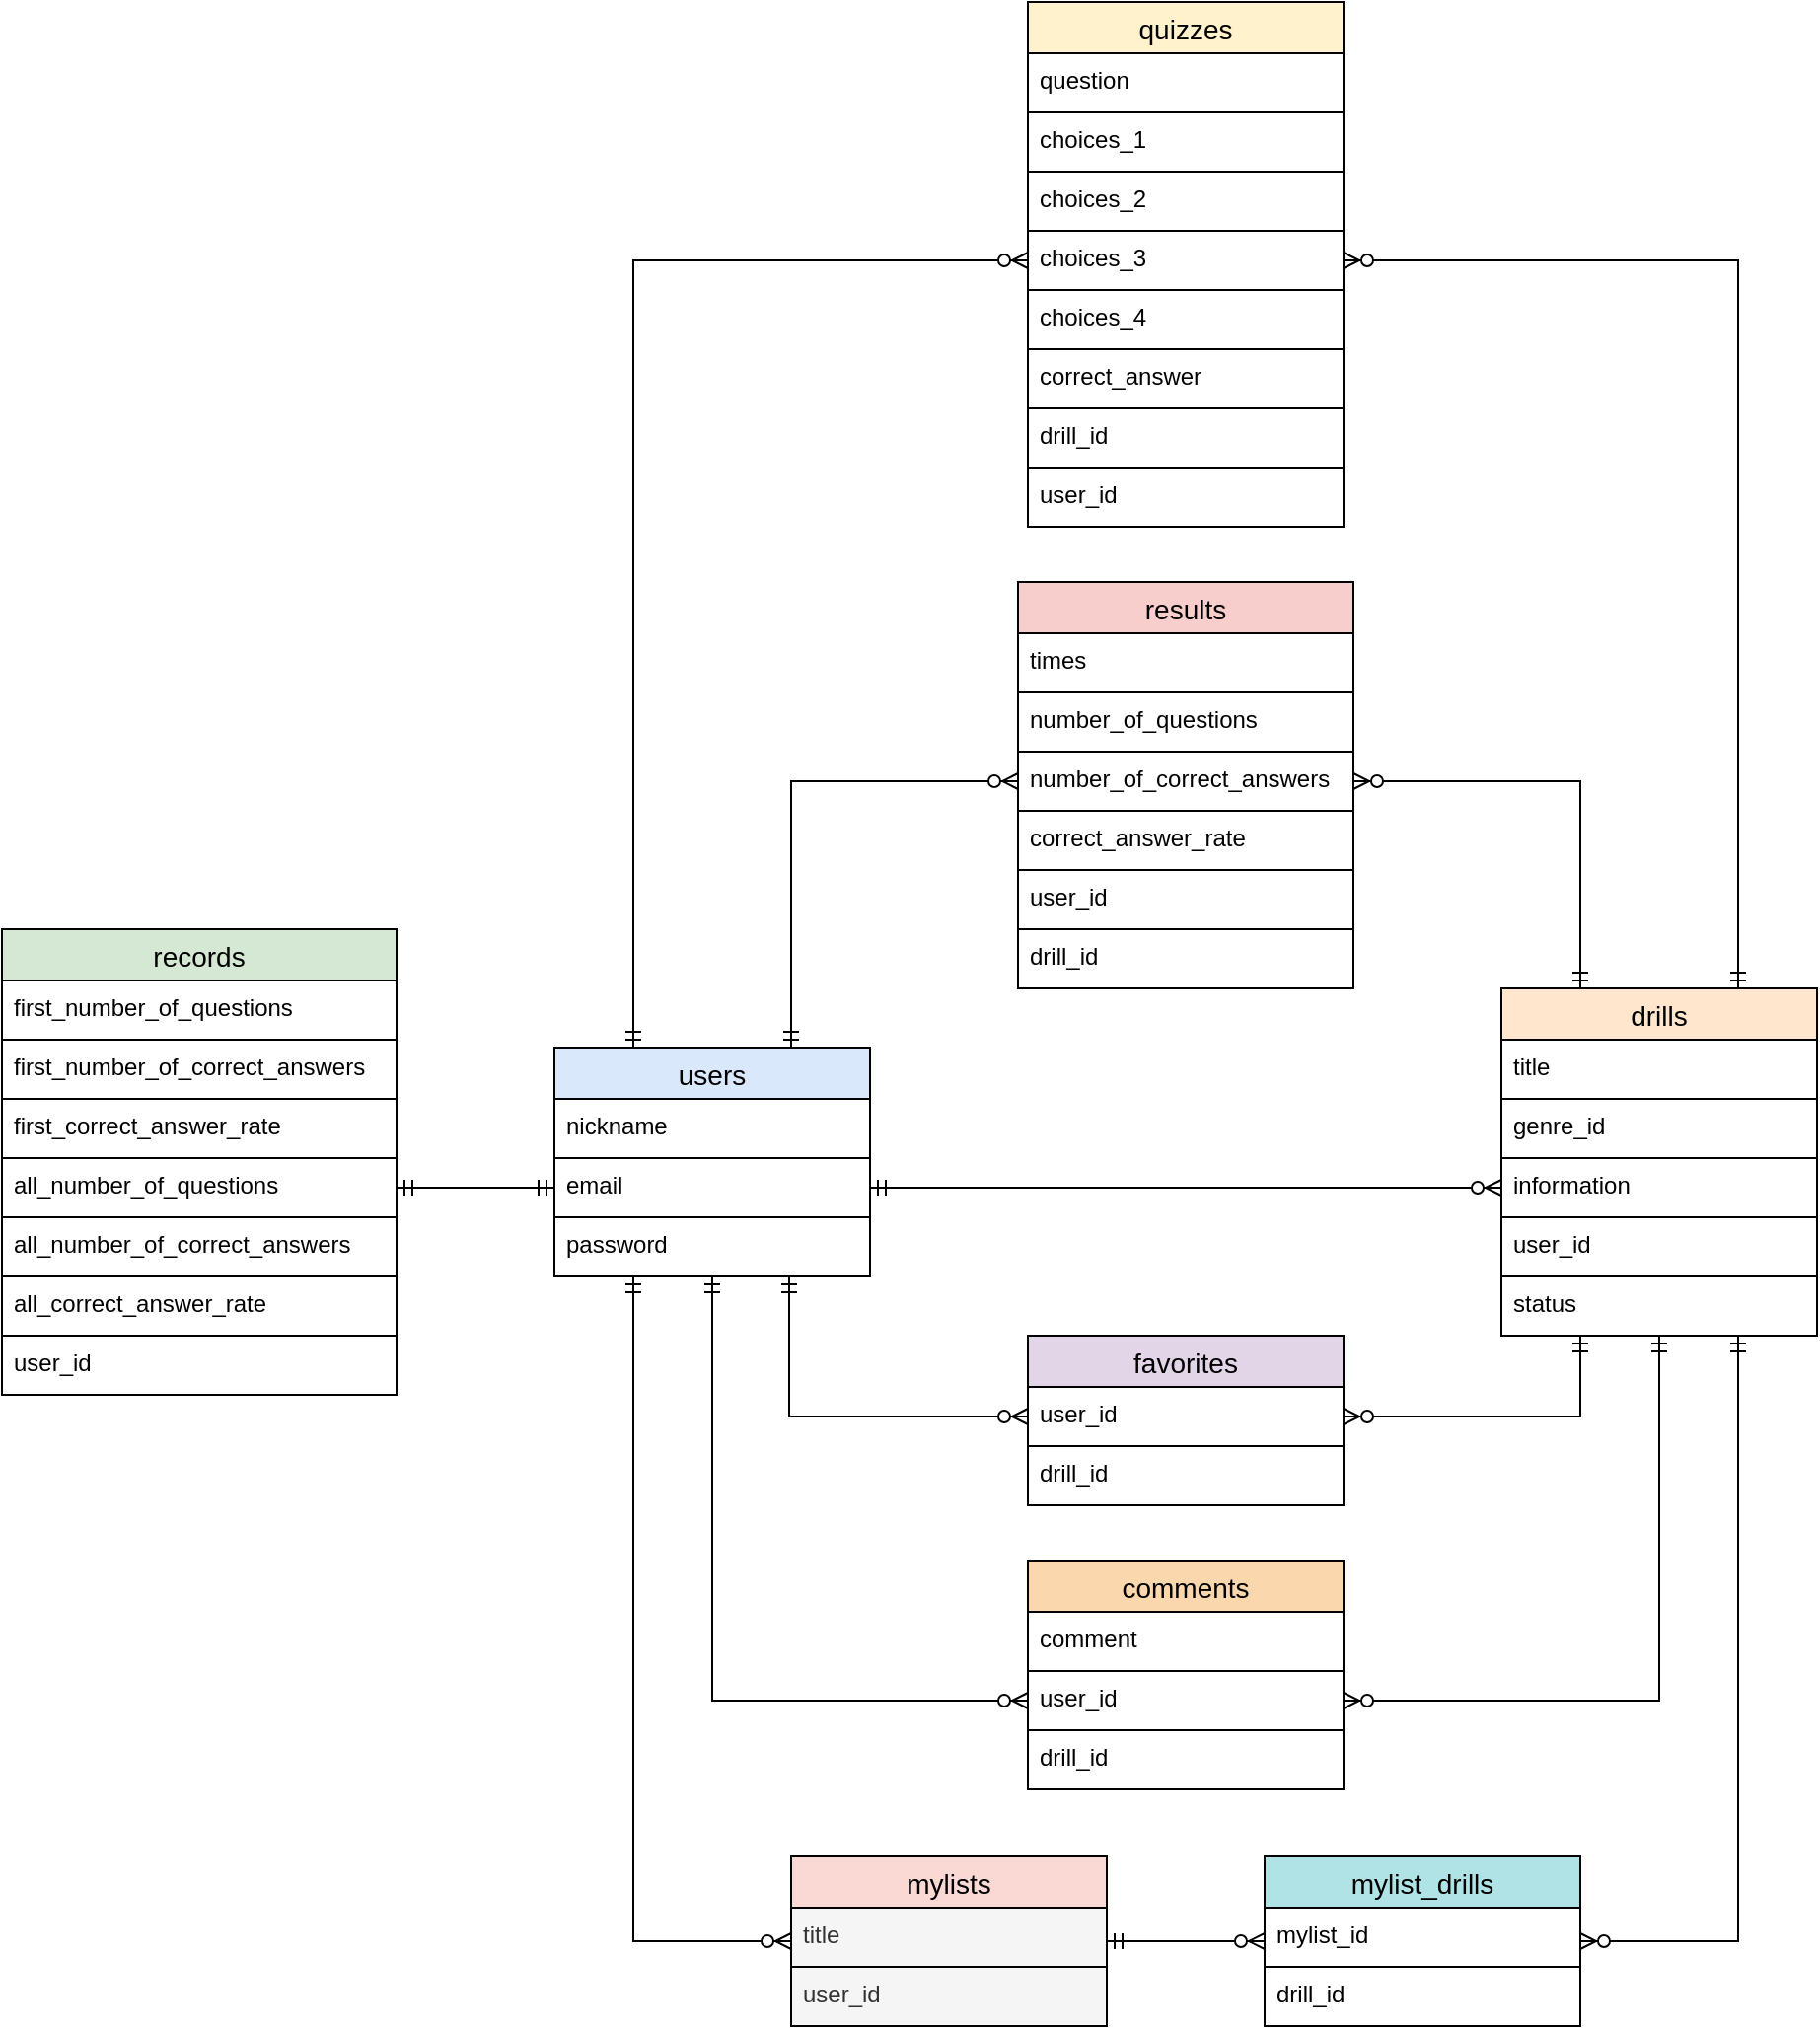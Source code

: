 <mxfile>
    <diagram id="KesaEAgnEl944K2HEM8J" name="ER図">
        <mxGraphModel dx="598" dy="456" grid="1" gridSize="10" guides="0" tooltips="1" connect="1" arrows="1" fold="1" page="1" pageScale="1" pageWidth="827" pageHeight="1169" background="#ffffff" math="0" shadow="0">
            <root>
                <mxCell id="0"/>
                <mxCell id="1" parent="0"/>
                <mxCell id="2" value="records" style="swimlane;fontStyle=0;childLayout=stackLayout;horizontal=1;startSize=26;horizontalStack=0;resizeParent=1;resizeParentMax=0;resizeLast=0;collapsible=1;marginBottom=0;align=center;fontSize=14;strokeColor=#000000;fillColor=#d5e8d4;fontColor=#000000;" parent="1" vertex="1">
                    <mxGeometry x="40" y="520" width="200" height="236" as="geometry"/>
                </mxCell>
                <mxCell id="3" value="first_number_of_questions" style="text;strokeColor=#000000;fillColor=#FFFFFF;spacingLeft=4;spacingRight=4;overflow=hidden;rotatable=0;points=[[0,0.5],[1,0.5]];portConstraint=eastwest;fontSize=12;fontColor=#000000;" parent="2" vertex="1">
                    <mxGeometry y="26" width="200" height="30" as="geometry"/>
                </mxCell>
                <mxCell id="4" value="first_number_of_correct_answers" style="text;strokeColor=#000000;fillColor=#FFFFFF;spacingLeft=4;spacingRight=4;overflow=hidden;rotatable=0;points=[[0,0.5],[1,0.5]];portConstraint=eastwest;fontSize=12;fontColor=#000000;" parent="2" vertex="1">
                    <mxGeometry y="56" width="200" height="30" as="geometry"/>
                </mxCell>
                <mxCell id="5" value="first_correct_answer_rate" style="text;strokeColor=#000000;fillColor=#FFFFFF;spacingLeft=4;spacingRight=4;overflow=hidden;rotatable=0;points=[[0,0.5],[1,0.5]];portConstraint=eastwest;fontSize=12;fontColor=#000000;" parent="2" vertex="1">
                    <mxGeometry y="86" width="200" height="30" as="geometry"/>
                </mxCell>
                <mxCell id="6" value="all_number_of_questions" style="text;strokeColor=#000000;fillColor=#FFFFFF;spacingLeft=4;spacingRight=4;overflow=hidden;rotatable=0;points=[[0,0.5],[1,0.5]];portConstraint=eastwest;fontSize=12;fontColor=#000000;" parent="2" vertex="1">
                    <mxGeometry y="116" width="200" height="30" as="geometry"/>
                </mxCell>
                <mxCell id="9" value="all_number_of_correct_answers" style="text;strokeColor=#000000;fillColor=#FFFFFF;spacingLeft=4;spacingRight=4;overflow=hidden;rotatable=0;points=[[0,0.5],[1,0.5]];portConstraint=eastwest;fontSize=12;fontColor=#000000;" parent="2" vertex="1">
                    <mxGeometry y="146" width="200" height="30" as="geometry"/>
                </mxCell>
                <mxCell id="8" value="all_correct_answer_rate" style="text;strokeColor=#000000;fillColor=#FFFFFF;spacingLeft=4;spacingRight=4;overflow=hidden;rotatable=0;points=[[0,0.5],[1,0.5]];portConstraint=eastwest;fontSize=12;fontColor=#000000;" parent="2" vertex="1">
                    <mxGeometry y="176" width="200" height="30" as="geometry"/>
                </mxCell>
                <mxCell id="7" value="user_id" style="text;strokeColor=#000000;fillColor=#FFFFFF;spacingLeft=4;spacingRight=4;overflow=hidden;rotatable=0;points=[[0,0.5],[1,0.5]];portConstraint=eastwest;fontSize=12;fontColor=#000000;" parent="2" vertex="1">
                    <mxGeometry y="206" width="200" height="30" as="geometry"/>
                </mxCell>
                <mxCell id="49" style="edgeStyle=orthogonalEdgeStyle;html=1;exitX=0.75;exitY=0;exitDx=0;exitDy=0;endArrow=ERzeroToMany;fontSize=12;startArrow=ERmandOne;rounded=0;entryX=0;entryY=0.5;entryDx=0;entryDy=0;strokeColor=#000000;fontColor=#000000;" parent="1" source="10" target="32" edge="1">
                    <mxGeometry relative="1" as="geometry">
                        <mxPoint x="550" y="440" as="targetPoint"/>
                    </mxGeometry>
                </mxCell>
                <mxCell id="10" value="users" style="swimlane;fontStyle=0;childLayout=stackLayout;horizontal=1;startSize=26;horizontalStack=0;resizeParent=1;resizeParentMax=0;resizeLast=0;collapsible=1;marginBottom=0;align=center;fontSize=14;strokeColor=#000000;fillColor=#dae8fc;fontColor=#000000;" parent="1" vertex="1">
                    <mxGeometry x="320" y="580" width="160" height="116" as="geometry"/>
                </mxCell>
                <mxCell id="11" value="nickname" style="text;strokeColor=#000000;fillColor=#FFFFFF;spacingLeft=4;spacingRight=4;overflow=hidden;rotatable=0;points=[[0,0.5],[1,0.5]];portConstraint=eastwest;fontSize=12;fontColor=#000000;" parent="10" vertex="1">
                    <mxGeometry y="26" width="160" height="30" as="geometry"/>
                </mxCell>
                <mxCell id="12" value="email" style="text;strokeColor=#000000;fillColor=#FFFFFF;spacingLeft=4;spacingRight=4;overflow=hidden;rotatable=0;points=[[0,0.5],[1,0.5]];portConstraint=eastwest;fontSize=12;fontColor=#000000;" parent="10" vertex="1">
                    <mxGeometry y="56" width="160" height="30" as="geometry"/>
                </mxCell>
                <mxCell id="13" value="password" style="text;strokeColor=#000000;fillColor=#FFFFFF;spacingLeft=4;spacingRight=4;overflow=hidden;rotatable=0;points=[[0,0.5],[1,0.5]];portConstraint=eastwest;fontSize=12;fontColor=#000000;" parent="10" vertex="1">
                    <mxGeometry y="86" width="160" height="30" as="geometry"/>
                </mxCell>
                <mxCell id="14" value="drills" style="swimlane;fontStyle=0;childLayout=stackLayout;horizontal=1;startSize=26;horizontalStack=0;resizeParent=1;resizeParentMax=0;resizeLast=0;collapsible=1;marginBottom=0;align=center;fontSize=14;strokeColor=#000000;fillColor=#ffe6cc;fontColor=#000000;" parent="1" vertex="1">
                    <mxGeometry x="800" y="550" width="160" height="176" as="geometry"/>
                </mxCell>
                <mxCell id="15" value="title" style="text;strokeColor=#000000;fillColor=#FFFFFF;spacingLeft=4;spacingRight=4;overflow=hidden;rotatable=0;points=[[0,0.5],[1,0.5]];portConstraint=eastwest;fontSize=12;fontColor=#000000;" parent="14" vertex="1">
                    <mxGeometry y="26" width="160" height="30" as="geometry"/>
                </mxCell>
                <mxCell id="16" value="genre_id" style="text;strokeColor=#000000;fillColor=#FFFFFF;spacingLeft=4;spacingRight=4;overflow=hidden;rotatable=0;points=[[0,0.5],[1,0.5]];portConstraint=eastwest;fontSize=12;fontColor=#000000;" parent="14" vertex="1">
                    <mxGeometry y="56" width="160" height="30" as="geometry"/>
                </mxCell>
                <mxCell id="17" value="information" style="text;strokeColor=#000000;fillColor=#FFFFFF;spacingLeft=4;spacingRight=4;overflow=hidden;rotatable=0;points=[[0,0.5],[1,0.5]];portConstraint=eastwest;fontSize=12;fontColor=#000000;" parent="14" vertex="1">
                    <mxGeometry y="86" width="160" height="30" as="geometry"/>
                </mxCell>
                <mxCell id="18" value="user_id" style="text;strokeColor=#000000;fillColor=#FFFFFF;spacingLeft=4;spacingRight=4;overflow=hidden;rotatable=0;points=[[0,0.5],[1,0.5]];portConstraint=eastwest;fontSize=12;fontColor=#000000;" parent="14" vertex="1">
                    <mxGeometry y="116" width="160" height="30" as="geometry"/>
                </mxCell>
                <mxCell id="19" value="status" style="text;strokeColor=#000000;fillColor=#FFFFFF;spacingLeft=4;spacingRight=4;overflow=hidden;rotatable=0;points=[[0,0.5],[1,0.5]];portConstraint=eastwest;fontSize=12;fontColor=#000000;" parent="14" vertex="1">
                    <mxGeometry y="146" width="160" height="30" as="geometry"/>
                </mxCell>
                <mxCell id="20" value="quizzes" style="swimlane;fontStyle=0;childLayout=stackLayout;horizontal=1;startSize=26;horizontalStack=0;resizeParent=1;resizeParentMax=0;resizeLast=0;collapsible=1;marginBottom=0;align=center;fontSize=14;strokeColor=#000000;fillColor=#fff2cc;fontColor=#000000;" parent="1" vertex="1">
                    <mxGeometry x="560" y="50" width="160" height="266" as="geometry"/>
                </mxCell>
                <mxCell id="21" value="question" style="text;strokeColor=#000000;fillColor=#FFFFFF;spacingLeft=4;spacingRight=4;overflow=hidden;rotatable=0;points=[[0,0.5],[1,0.5]];portConstraint=eastwest;fontSize=12;fontColor=#000000;" parent="20" vertex="1">
                    <mxGeometry y="26" width="160" height="30" as="geometry"/>
                </mxCell>
                <mxCell id="22" value="choices_1" style="text;strokeColor=#000000;fillColor=#FFFFFF;spacingLeft=4;spacingRight=4;overflow=hidden;rotatable=0;points=[[0,0.5],[1,0.5]];portConstraint=eastwest;fontSize=12;fontColor=#000000;" parent="20" vertex="1">
                    <mxGeometry y="56" width="160" height="30" as="geometry"/>
                </mxCell>
                <mxCell id="23" value="choices_2" style="text;strokeColor=#000000;fillColor=#FFFFFF;spacingLeft=4;spacingRight=4;overflow=hidden;rotatable=0;points=[[0,0.5],[1,0.5]];portConstraint=eastwest;fontSize=12;fontColor=#000000;" parent="20" vertex="1">
                    <mxGeometry y="86" width="160" height="30" as="geometry"/>
                </mxCell>
                <mxCell id="26" value="choices_3" style="text;strokeColor=#000000;fillColor=#FFFFFF;spacingLeft=4;spacingRight=4;overflow=hidden;rotatable=0;points=[[0,0.5],[1,0.5]];portConstraint=eastwest;fontSize=12;fontColor=#000000;" parent="20" vertex="1">
                    <mxGeometry y="116" width="160" height="30" as="geometry"/>
                </mxCell>
                <mxCell id="25" value="choices_4" style="text;strokeColor=#000000;fillColor=#FFFFFF;spacingLeft=4;spacingRight=4;overflow=hidden;rotatable=0;points=[[0,0.5],[1,0.5]];portConstraint=eastwest;fontSize=12;fontColor=#000000;" parent="20" vertex="1">
                    <mxGeometry y="146" width="160" height="30" as="geometry"/>
                </mxCell>
                <mxCell id="24" value="correct_answer" style="text;strokeColor=#000000;fillColor=#FFFFFF;spacingLeft=4;spacingRight=4;overflow=hidden;rotatable=0;points=[[0,0.5],[1,0.5]];portConstraint=eastwest;fontSize=12;fontColor=#000000;" parent="20" vertex="1">
                    <mxGeometry y="176" width="160" height="30" as="geometry"/>
                </mxCell>
                <mxCell id="28" value="drill_id" style="text;strokeColor=#000000;fillColor=#FFFFFF;spacingLeft=4;spacingRight=4;overflow=hidden;rotatable=0;points=[[0,0.5],[1,0.5]];portConstraint=eastwest;fontSize=12;fontColor=#000000;" parent="20" vertex="1">
                    <mxGeometry y="206" width="160" height="30" as="geometry"/>
                </mxCell>
                <mxCell id="27" value="user_id" style="text;strokeColor=#000000;fillColor=#FFFFFF;spacingLeft=4;spacingRight=4;overflow=hidden;rotatable=0;points=[[0,0.5],[1,0.5]];portConstraint=eastwest;fontSize=12;fontColor=#000000;" parent="20" vertex="1">
                    <mxGeometry y="236" width="160" height="30" as="geometry"/>
                </mxCell>
                <mxCell id="29" value="results" style="swimlane;fontStyle=0;childLayout=stackLayout;horizontal=1;startSize=26;horizontalStack=0;resizeParent=1;resizeParentMax=0;resizeLast=0;collapsible=1;marginBottom=0;align=center;fontSize=14;strokeColor=#000000;fillColor=#f8cecc;fontColor=#000000;" parent="1" vertex="1">
                    <mxGeometry x="555" y="344" width="170" height="206" as="geometry"/>
                </mxCell>
                <mxCell id="30" value="times" style="text;strokeColor=#000000;fillColor=#FFFFFF;spacingLeft=4;spacingRight=4;overflow=hidden;rotatable=0;points=[[0,0.5],[1,0.5]];portConstraint=eastwest;fontSize=12;fontColor=#000000;" parent="29" vertex="1">
                    <mxGeometry y="26" width="170" height="30" as="geometry"/>
                </mxCell>
                <mxCell id="31" value="number_of_questions" style="text;strokeColor=#000000;fillColor=#FFFFFF;spacingLeft=4;spacingRight=4;overflow=hidden;rotatable=0;points=[[0,0.5],[1,0.5]];portConstraint=eastwest;fontSize=12;fontColor=#000000;" parent="29" vertex="1">
                    <mxGeometry y="56" width="170" height="30" as="geometry"/>
                </mxCell>
                <mxCell id="32" value="number_of_correct_answers" style="text;strokeColor=#000000;fillColor=#FFFFFF;spacingLeft=4;spacingRight=4;overflow=hidden;rotatable=0;points=[[0,0.5],[1,0.5]];portConstraint=eastwest;fontSize=12;fontColor=#000000;" parent="29" vertex="1">
                    <mxGeometry y="86" width="170" height="30" as="geometry"/>
                </mxCell>
                <mxCell id="33" value="correct_answer_rate" style="text;strokeColor=#000000;fillColor=#FFFFFF;spacingLeft=4;spacingRight=4;overflow=hidden;rotatable=0;points=[[0,0.5],[1,0.5]];portConstraint=eastwest;fontSize=12;fontColor=#000000;" parent="29" vertex="1">
                    <mxGeometry y="116" width="170" height="30" as="geometry"/>
                </mxCell>
                <mxCell id="34" value="user_id" style="text;strokeColor=#000000;fillColor=#FFFFFF;spacingLeft=4;spacingRight=4;overflow=hidden;rotatable=0;points=[[0,0.5],[1,0.5]];portConstraint=eastwest;fontSize=12;fontColor=#000000;" parent="29" vertex="1">
                    <mxGeometry y="146" width="170" height="30" as="geometry"/>
                </mxCell>
                <mxCell id="35" value="drill_id" style="text;strokeColor=#000000;fillColor=#FFFFFF;spacingLeft=4;spacingRight=4;overflow=hidden;rotatable=0;points=[[0,0.5],[1,0.5]];portConstraint=eastwest;fontSize=12;fontColor=#000000;" parent="29" vertex="1">
                    <mxGeometry y="176" width="170" height="30" as="geometry"/>
                </mxCell>
                <mxCell id="36" value="favorites" style="swimlane;fontStyle=0;childLayout=stackLayout;horizontal=1;startSize=26;horizontalStack=0;resizeParent=1;resizeParentMax=0;resizeLast=0;collapsible=1;marginBottom=0;align=center;fontSize=14;strokeColor=#000000;fillColor=#e1d5e7;fontColor=#000000;" parent="1" vertex="1">
                    <mxGeometry x="560" y="726" width="160" height="86" as="geometry"/>
                </mxCell>
                <mxCell id="37" value="user_id" style="text;strokeColor=#000000;fillColor=#FFFFFF;spacingLeft=4;spacingRight=4;overflow=hidden;rotatable=0;points=[[0,0.5],[1,0.5]];portConstraint=eastwest;fontSize=12;fontColor=#000000;" parent="36" vertex="1">
                    <mxGeometry y="26" width="160" height="30" as="geometry"/>
                </mxCell>
                <mxCell id="38" value="drill_id" style="text;strokeColor=#000000;fillColor=#FFFFFF;spacingLeft=4;spacingRight=4;overflow=hidden;rotatable=0;points=[[0,0.5],[1,0.5]];portConstraint=eastwest;fontSize=12;fontColor=#000000;" parent="36" vertex="1">
                    <mxGeometry y="56" width="160" height="30" as="geometry"/>
                </mxCell>
                <mxCell id="40" value="comments" style="swimlane;fontStyle=0;childLayout=stackLayout;horizontal=1;startSize=26;horizontalStack=0;resizeParent=1;resizeParentMax=0;resizeLast=0;collapsible=1;marginBottom=0;align=center;fontSize=14;strokeColor=#000000;fillColor=#fad7ac;fontColor=#000000;" parent="1" vertex="1">
                    <mxGeometry x="560" y="840" width="160" height="116" as="geometry"/>
                </mxCell>
                <mxCell id="41" value="comment" style="text;strokeColor=#000000;fillColor=#FFFFFF;spacingLeft=4;spacingRight=4;overflow=hidden;rotatable=0;points=[[0,0.5],[1,0.5]];portConstraint=eastwest;fontSize=12;fontColor=#000000;" parent="40" vertex="1">
                    <mxGeometry y="26" width="160" height="30" as="geometry"/>
                </mxCell>
                <mxCell id="42" value="user_id" style="text;strokeColor=#000000;fillColor=#FFFFFF;spacingLeft=4;spacingRight=4;overflow=hidden;rotatable=0;points=[[0,0.5],[1,0.5]];portConstraint=eastwest;fontSize=12;fontColor=#000000;" parent="40" vertex="1">
                    <mxGeometry y="56" width="160" height="30" as="geometry"/>
                </mxCell>
                <mxCell id="43" value="drill_id" style="text;strokeColor=#000000;fillColor=#FFFFFF;spacingLeft=4;spacingRight=4;overflow=hidden;rotatable=0;points=[[0,0.5],[1,0.5]];portConstraint=eastwest;fontSize=12;fontColor=#000000;" parent="40" vertex="1">
                    <mxGeometry y="86" width="160" height="30" as="geometry"/>
                </mxCell>
                <mxCell id="44" value="" style="edgeStyle=entityRelationEdgeStyle;fontSize=12;html=1;endArrow=ERmandOne;startArrow=ERmandOne;entryX=0;entryY=0.5;entryDx=0;entryDy=0;exitX=1;exitY=0.5;exitDx=0;exitDy=0;strokeColor=#000000;fontColor=#000000;" parent="1" source="6" target="12" edge="1">
                    <mxGeometry width="100" height="100" relative="1" as="geometry">
                        <mxPoint x="210" y="590" as="sourcePoint"/>
                        <mxPoint x="310" y="490" as="targetPoint"/>
                    </mxGeometry>
                </mxCell>
                <mxCell id="45" value="" style="edgeStyle=entityRelationEdgeStyle;fontSize=12;html=1;endArrow=ERzeroToMany;startArrow=ERmandOne;exitX=1;exitY=0.5;exitDx=0;exitDy=0;entryX=0;entryY=0.5;entryDx=0;entryDy=0;strokeColor=#000000;fontColor=#000000;" parent="1" source="12" target="17" edge="1">
                    <mxGeometry width="100" height="100" relative="1" as="geometry">
                        <mxPoint x="570" y="590" as="sourcePoint"/>
                        <mxPoint x="670" y="490" as="targetPoint"/>
                    </mxGeometry>
                </mxCell>
                <mxCell id="50" value="" style="fontSize=12;html=1;endArrow=ERzeroToMany;startArrow=ERmandOne;rounded=0;entryX=0;entryY=0.5;entryDx=0;entryDy=0;exitX=0.25;exitY=0;exitDx=0;exitDy=0;edgeStyle=orthogonalEdgeStyle;strokeColor=#000000;fontColor=#000000;" parent="1" source="10" target="26" edge="1">
                    <mxGeometry width="100" height="100" relative="1" as="geometry">
                        <mxPoint x="400" y="580" as="sourcePoint"/>
                        <mxPoint x="500" y="480" as="targetPoint"/>
                    </mxGeometry>
                </mxCell>
                <mxCell id="52" value="" style="edgeStyle=orthogonalEdgeStyle;fontSize=12;html=1;endArrow=ERzeroToMany;startArrow=ERmandOne;rounded=0;exitX=0.25;exitY=0;exitDx=0;exitDy=0;entryX=1;entryY=0.5;entryDx=0;entryDy=0;strokeColor=#000000;fontColor=#000000;" parent="1" source="14" target="32" edge="1">
                    <mxGeometry width="100" height="100" relative="1" as="geometry">
                        <mxPoint x="720" y="550" as="sourcePoint"/>
                        <mxPoint x="820" y="450" as="targetPoint"/>
                    </mxGeometry>
                </mxCell>
                <mxCell id="53" value="" style="edgeStyle=orthogonalEdgeStyle;fontSize=12;html=1;endArrow=ERzeroToMany;startArrow=ERmandOne;rounded=0;elbow=vertical;entryX=1;entryY=0.5;entryDx=0;entryDy=0;exitX=0.75;exitY=0;exitDx=0;exitDy=0;strokeColor=#000000;fontColor=#000000;" parent="1" source="14" target="26" edge="1">
                    <mxGeometry width="100" height="100" relative="1" as="geometry">
                        <mxPoint x="710" y="550" as="sourcePoint"/>
                        <mxPoint x="810" y="450" as="targetPoint"/>
                    </mxGeometry>
                </mxCell>
                <mxCell id="55" value="" style="edgeStyle=orthogonalEdgeStyle;fontSize=12;html=1;endArrow=ERzeroToMany;startArrow=ERmandOne;rounded=0;elbow=vertical;entryX=0;entryY=0.5;entryDx=0;entryDy=0;strokeColor=#000000;fontColor=#000000;" parent="1" source="13" target="37" edge="1">
                    <mxGeometry width="100" height="100" relative="1" as="geometry">
                        <mxPoint x="439" y="840" as="sourcePoint"/>
                        <mxPoint x="670" y="630" as="targetPoint"/>
                        <Array as="points">
                            <mxPoint x="439" y="767"/>
                        </Array>
                    </mxGeometry>
                </mxCell>
                <mxCell id="56" value="" style="edgeStyle=orthogonalEdgeStyle;fontSize=12;html=1;endArrow=ERzeroToMany;startArrow=ERmandOne;rounded=0;elbow=vertical;entryX=0;entryY=0.5;entryDx=0;entryDy=0;strokeColor=#000000;fontColor=#000000;exitX=0.5;exitY=1;exitDx=0;exitDy=0;" parent="1" source="10" target="42" edge="1">
                    <mxGeometry width="100" height="100" relative="1" as="geometry">
                        <mxPoint x="520" y="730" as="sourcePoint"/>
                        <mxPoint x="620" y="630" as="targetPoint"/>
                        <Array as="points">
                            <mxPoint x="400" y="911"/>
                        </Array>
                    </mxGeometry>
                </mxCell>
                <mxCell id="57" value="" style="edgeStyle=orthogonalEdgeStyle;fontSize=12;html=1;endArrow=ERzeroToMany;startArrow=ERmandOne;rounded=0;elbow=vertical;entryX=1;entryY=0.5;entryDx=0;entryDy=0;strokeColor=#000000;fontColor=#000000;" parent="1" source="19" target="37" edge="1">
                    <mxGeometry width="100" height="100" relative="1" as="geometry">
                        <mxPoint x="840" y="830" as="sourcePoint"/>
                        <mxPoint x="840" y="630" as="targetPoint"/>
                        <Array as="points">
                            <mxPoint x="840" y="767"/>
                        </Array>
                    </mxGeometry>
                </mxCell>
                <mxCell id="58" value="" style="edgeStyle=orthogonalEdgeStyle;fontSize=12;html=1;endArrow=ERzeroToMany;startArrow=ERmandOne;rounded=0;elbow=vertical;entryX=1;entryY=0.5;entryDx=0;entryDy=0;exitX=0.5;exitY=1;exitDx=0;exitDy=0;strokeColor=#000000;fontColor=#000000;" parent="1" source="14" target="42" edge="1">
                    <mxGeometry width="100" height="100" relative="1" as="geometry">
                        <mxPoint x="920" y="760" as="sourcePoint"/>
                        <mxPoint x="840" y="630" as="targetPoint"/>
                    </mxGeometry>
                </mxCell>
                <mxCell id="59" value="mylists" style="swimlane;fontStyle=0;childLayout=stackLayout;horizontal=1;startSize=26;horizontalStack=0;resizeParent=1;resizeParentMax=0;resizeLast=0;collapsible=1;marginBottom=0;align=center;fontSize=14;fillColor=#fad9d5;strokeColor=#000000;fontColor=#000000;" vertex="1" parent="1">
                    <mxGeometry x="440" y="990" width="160" height="86" as="geometry"/>
                </mxCell>
                <mxCell id="60" value="title" style="text;spacingLeft=4;spacingRight=4;overflow=hidden;rotatable=0;points=[[0,0.5],[1,0.5]];portConstraint=eastwest;fontSize=12;fillColor=#f5f5f5;fontColor=#333333;strokeColor=#000000;" vertex="1" parent="59">
                    <mxGeometry y="26" width="160" height="30" as="geometry"/>
                </mxCell>
                <mxCell id="61" value="user_id" style="text;strokeColor=#000000;fillColor=#f5f5f5;spacingLeft=4;spacingRight=4;overflow=hidden;rotatable=0;points=[[0,0.5],[1,0.5]];portConstraint=eastwest;fontSize=12;fontColor=#333333;" vertex="1" parent="59">
                    <mxGeometry y="56" width="160" height="30" as="geometry"/>
                </mxCell>
                <mxCell id="63" value="" style="edgeStyle=orthogonalEdgeStyle;fontSize=12;html=1;endArrow=ERzeroToMany;startArrow=ERmandOne;fontColor=#000000;rounded=0;strokeColor=#000000;exitX=0.25;exitY=1;exitDx=0;exitDy=0;entryX=0;entryY=0.5;entryDx=0;entryDy=0;" edge="1" parent="1" source="10" target="59">
                    <mxGeometry width="100" height="100" relative="1" as="geometry">
                        <mxPoint x="430" y="930" as="sourcePoint"/>
                        <mxPoint x="530" y="830" as="targetPoint"/>
                    </mxGeometry>
                </mxCell>
                <mxCell id="64" value="mylist_drills" style="swimlane;fontStyle=0;childLayout=stackLayout;horizontal=1;startSize=26;horizontalStack=0;resizeParent=1;resizeParentMax=0;resizeLast=0;collapsible=1;marginBottom=0;align=center;fontSize=14;strokeColor=#000000;fillColor=#b0e3e6;fontColor=#000000;" vertex="1" parent="1">
                    <mxGeometry x="680" y="990" width="160" height="86" as="geometry"/>
                </mxCell>
                <mxCell id="65" value="mylist_id" style="text;strokeColor=#000000;fillColor=#FFFFFF;spacingLeft=4;spacingRight=4;overflow=hidden;rotatable=0;points=[[0,0.5],[1,0.5]];portConstraint=eastwest;fontSize=12;fontColor=#000000;" vertex="1" parent="64">
                    <mxGeometry y="26" width="160" height="30" as="geometry"/>
                </mxCell>
                <mxCell id="66" value="drill_id" style="text;strokeColor=#000000;fillColor=#FFFFFF;spacingLeft=4;spacingRight=4;overflow=hidden;rotatable=0;points=[[0,0.5],[1,0.5]];portConstraint=eastwest;fontSize=12;fontColor=#000000;" vertex="1" parent="64">
                    <mxGeometry y="56" width="160" height="30" as="geometry"/>
                </mxCell>
                <mxCell id="70" value="" style="edgeStyle=entityRelationEdgeStyle;fontSize=12;html=1;endArrow=ERzeroToMany;startArrow=ERmandOne;rounded=0;fontColor=#000000;strokeColor=#000000;exitX=1;exitY=0.5;exitDx=0;exitDy=0;entryX=0;entryY=0.5;entryDx=0;entryDy=0;" edge="1" parent="1" source="59" target="64">
                    <mxGeometry width="100" height="100" relative="1" as="geometry">
                        <mxPoint x="660" y="1110" as="sourcePoint"/>
                        <mxPoint x="670" y="1130" as="targetPoint"/>
                    </mxGeometry>
                </mxCell>
                <mxCell id="71" value="" style="edgeStyle=orthogonalEdgeStyle;fontSize=12;html=1;endArrow=ERzeroToMany;startArrow=ERmandOne;rounded=0;fontColor=#000000;strokeColor=#000000;exitX=0.75;exitY=1;exitDx=0;exitDy=0;entryX=1;entryY=0.5;entryDx=0;entryDy=0;" edge="1" parent="1" source="14" target="64">
                    <mxGeometry width="100" height="100" relative="1" as="geometry">
                        <mxPoint x="870" y="920" as="sourcePoint"/>
                        <mxPoint x="970" y="820" as="targetPoint"/>
                    </mxGeometry>
                </mxCell>
            </root>
        </mxGraphModel>
    </diagram>
</mxfile>